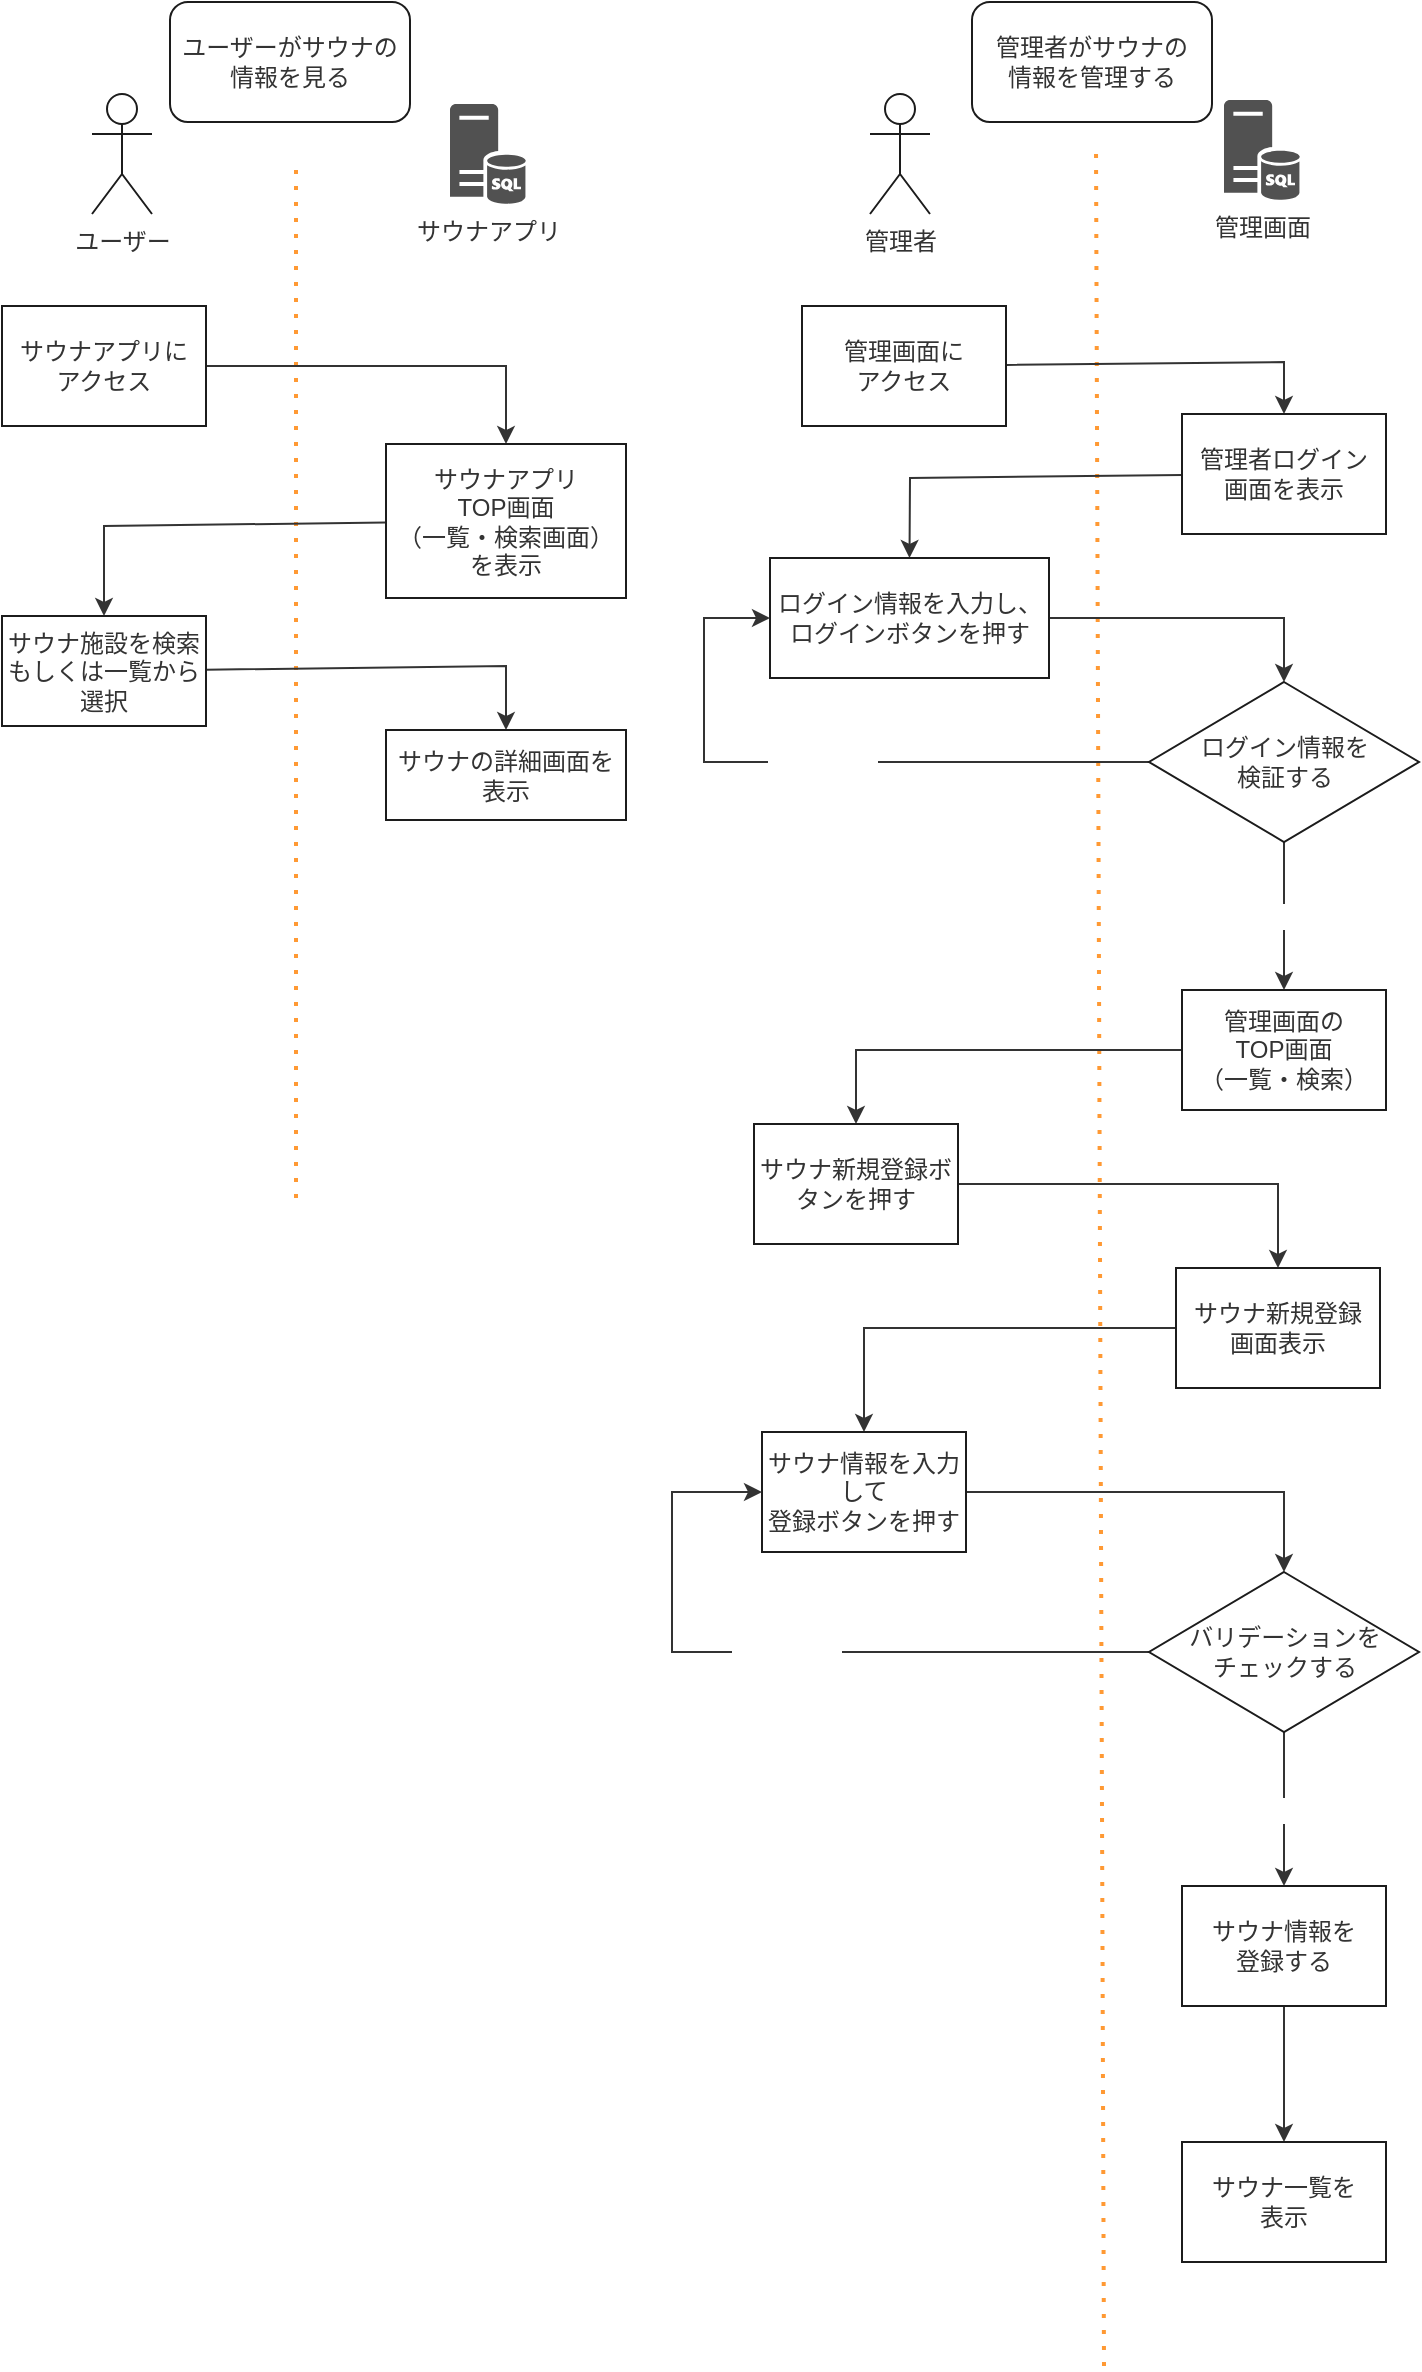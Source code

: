 <mxfile>
    <diagram id="Vhe5JXHIzLZxMB7o1-rx" name="ページ1">
        <mxGraphModel dx="736" dy="626" grid="0" gridSize="10" guides="1" tooltips="1" connect="1" arrows="1" fold="1" page="1" pageScale="1" pageWidth="827" pageHeight="1169" background="#ffffff" math="0" shadow="0">
            <root>
                <mxCell id="0"/>
                <mxCell id="1" parent="0"/>
                <mxCell id="2" value="&lt;font color=&quot;#333333&quot;&gt;ユーザーがサウナの情報を見る&lt;/font&gt;" style="rounded=1;whiteSpace=wrap;html=1;fillColor=#FFFFFF;strokeColor=#1C1C1C;" vertex="1" parent="1">
                    <mxGeometry x="94" y="27" width="120" height="60" as="geometry"/>
                </mxCell>
                <mxCell id="3" value="&lt;font color=&quot;#333333&quot;&gt;管理者がサウナの&lt;br&gt;情報を管理する&lt;/font&gt;" style="rounded=1;whiteSpace=wrap;html=1;fillColor=#FFFFFF;strokeColor=#1C1C1C;" vertex="1" parent="1">
                    <mxGeometry x="495" y="27" width="120" height="60" as="geometry"/>
                </mxCell>
                <mxCell id="4" value="ユーザー" style="shape=umlActor;verticalLabelPosition=bottom;verticalAlign=top;html=1;outlineConnect=0;strokeColor=#1C1C1C;fontColor=#333333;fillColor=#FFFFFF;" vertex="1" parent="1">
                    <mxGeometry x="55" y="73" width="30" height="60" as="geometry"/>
                </mxCell>
                <mxCell id="5" value="サウナアプリ" style="sketch=0;pointerEvents=1;shadow=0;dashed=0;html=1;strokeColor=none;labelPosition=center;verticalLabelPosition=bottom;verticalAlign=top;align=center;fillColor=#515151;shape=mxgraph.mscae.system_center.central_administration_site_sql;fontColor=#333333;" vertex="1" parent="1">
                    <mxGeometry x="234" y="78" width="38" height="50" as="geometry"/>
                </mxCell>
                <mxCell id="6" value="" style="endArrow=none;dashed=1;html=1;dashPattern=1 3;strokeWidth=2;fontColor=#333333;strokeColor=#FF9933;" edge="1" parent="1">
                    <mxGeometry width="50" height="50" relative="1" as="geometry">
                        <mxPoint x="157" y="625" as="sourcePoint"/>
                        <mxPoint x="157" y="111" as="targetPoint"/>
                    </mxGeometry>
                </mxCell>
                <mxCell id="12" style="edgeStyle=none;html=1;entryX=0.5;entryY=0;entryDx=0;entryDy=0;strokeColor=#333333;fontColor=#333333;rounded=0;" edge="1" parent="1" source="7" target="9">
                    <mxGeometry relative="1" as="geometry">
                        <Array as="points">
                            <mxPoint x="262" y="209"/>
                        </Array>
                    </mxGeometry>
                </mxCell>
                <mxCell id="7" value="サウナアプリに&lt;br&gt;アクセス" style="rounded=0;whiteSpace=wrap;html=1;strokeColor=#1C1C1C;fontColor=#333333;fillColor=#FFFFFF;" vertex="1" parent="1">
                    <mxGeometry x="10" y="179" width="102" height="60" as="geometry"/>
                </mxCell>
                <mxCell id="14" style="edgeStyle=none;rounded=0;html=1;entryX=0.5;entryY=0;entryDx=0;entryDy=0;strokeColor=#333333;fontColor=#333333;" edge="1" parent="1" source="9" target="13">
                    <mxGeometry relative="1" as="geometry">
                        <Array as="points">
                            <mxPoint x="61" y="289"/>
                        </Array>
                    </mxGeometry>
                </mxCell>
                <mxCell id="9" value="サウナアプリ&lt;br&gt;TOP画面&lt;br&gt;（一覧・検索画面）&lt;br&gt;を表示" style="rounded=0;whiteSpace=wrap;html=1;strokeColor=#1C1C1C;fontColor=#333333;fillColor=#FFFFFF;" vertex="1" parent="1">
                    <mxGeometry x="202" y="248" width="120" height="77" as="geometry"/>
                </mxCell>
                <mxCell id="16" style="edgeStyle=none;rounded=0;html=1;entryX=0.5;entryY=0;entryDx=0;entryDy=0;strokeColor=#333333;fontColor=#333333;" edge="1" parent="1" source="13" target="15">
                    <mxGeometry relative="1" as="geometry">
                        <Array as="points">
                            <mxPoint x="262" y="359"/>
                        </Array>
                    </mxGeometry>
                </mxCell>
                <mxCell id="13" value="サウナ施設を検索&lt;br&gt;もしくは一覧から&lt;br&gt;選択" style="rounded=0;whiteSpace=wrap;html=1;strokeColor=#1C1C1C;fontColor=#333333;fillColor=#FFFFFF;" vertex="1" parent="1">
                    <mxGeometry x="10" y="334" width="102" height="55" as="geometry"/>
                </mxCell>
                <mxCell id="15" value="サウナの詳細画面を表示" style="rounded=0;whiteSpace=wrap;html=1;strokeColor=#1C1C1C;fontColor=#333333;fillColor=#FFFFFF;" vertex="1" parent="1">
                    <mxGeometry x="202" y="391" width="120" height="45" as="geometry"/>
                </mxCell>
                <mxCell id="18" value="管理者" style="shape=umlActor;verticalLabelPosition=bottom;verticalAlign=top;html=1;outlineConnect=0;strokeColor=#1C1C1C;fontColor=#333333;fillColor=#FFFFFF;" vertex="1" parent="1">
                    <mxGeometry x="444" y="73" width="30" height="60" as="geometry"/>
                </mxCell>
                <mxCell id="19" value="管理画面" style="sketch=0;pointerEvents=1;shadow=0;dashed=0;html=1;strokeColor=none;labelPosition=center;verticalLabelPosition=bottom;verticalAlign=top;align=center;fillColor=#515151;shape=mxgraph.mscae.system_center.central_administration_site_sql;fontColor=#333333;" vertex="1" parent="1">
                    <mxGeometry x="621" y="76" width="38" height="50" as="geometry"/>
                </mxCell>
                <mxCell id="20" value="" style="endArrow=none;dashed=1;html=1;dashPattern=1 3;strokeWidth=2;fontColor=#333333;strokeColor=#FF9933;" edge="1" parent="1">
                    <mxGeometry width="50" height="50" relative="1" as="geometry">
                        <mxPoint x="561" y="1209" as="sourcePoint"/>
                        <mxPoint x="557" y="99" as="targetPoint"/>
                    </mxGeometry>
                </mxCell>
                <mxCell id="24" style="edgeStyle=none;rounded=0;html=1;entryX=0.5;entryY=0;entryDx=0;entryDy=0;strokeColor=#333333;fontColor=#333333;" edge="1" parent="1" source="21" target="23">
                    <mxGeometry relative="1" as="geometry">
                        <Array as="points">
                            <mxPoint x="651" y="207"/>
                        </Array>
                    </mxGeometry>
                </mxCell>
                <mxCell id="21" value="管理画面に&lt;br&gt;アクセス" style="rounded=0;whiteSpace=wrap;html=1;strokeColor=#1C1C1C;fontColor=#333333;fillColor=#FFFFFF;" vertex="1" parent="1">
                    <mxGeometry x="410" y="179" width="102" height="60" as="geometry"/>
                </mxCell>
                <mxCell id="26" style="edgeStyle=none;rounded=0;html=1;entryX=0.5;entryY=0;entryDx=0;entryDy=0;strokeColor=#333333;fontColor=#333333;" edge="1" parent="1" source="23" target="25">
                    <mxGeometry relative="1" as="geometry">
                        <Array as="points">
                            <mxPoint x="464" y="265"/>
                        </Array>
                    </mxGeometry>
                </mxCell>
                <mxCell id="23" value="管理者ログイン&lt;br&gt;画面を表示" style="rounded=0;whiteSpace=wrap;html=1;strokeColor=#1C1C1C;fontColor=#333333;fillColor=#FFFFFF;" vertex="1" parent="1">
                    <mxGeometry x="600" y="233" width="102" height="60" as="geometry"/>
                </mxCell>
                <mxCell id="28" style="edgeStyle=none;rounded=0;html=1;entryX=0.5;entryY=0;entryDx=0;entryDy=0;strokeColor=#333333;fontColor=#333333;" edge="1" parent="1" source="25" target="27">
                    <mxGeometry relative="1" as="geometry">
                        <Array as="points">
                            <mxPoint x="651" y="335"/>
                        </Array>
                    </mxGeometry>
                </mxCell>
                <mxCell id="25" value="ログイン情報を入力し、ログインボタンを押す" style="rounded=0;whiteSpace=wrap;html=1;strokeColor=#1C1C1C;fontColor=#333333;fillColor=#FFFFFF;" vertex="1" parent="1">
                    <mxGeometry x="394" y="305" width="139.5" height="60" as="geometry"/>
                </mxCell>
                <mxCell id="30" value="正しい" style="edgeStyle=none;rounded=0;html=1;entryX=0.5;entryY=0;entryDx=0;entryDy=0;strokeColor=#333333;fontColor=#FFFFFF;" edge="1" parent="1" source="27" target="29">
                    <mxGeometry relative="1" as="geometry">
                        <mxPoint as="offset"/>
                    </mxGeometry>
                </mxCell>
                <mxCell id="32" value="正しくない" style="edgeStyle=none;rounded=0;html=1;entryX=0;entryY=0.5;entryDx=0;entryDy=0;strokeColor=#333333;fontColor=#FFFFFF;" edge="1" parent="1" source="27" target="25">
                    <mxGeometry relative="1" as="geometry">
                        <Array as="points">
                            <mxPoint x="361" y="407"/>
                            <mxPoint x="361" y="335"/>
                        </Array>
                    </mxGeometry>
                </mxCell>
                <mxCell id="27" value="ログイン情報を&lt;br&gt;検証する" style="rhombus;whiteSpace=wrap;html=1;strokeColor=#1C1C1C;fontColor=#333333;fillColor=#FFFFFF;" vertex="1" parent="1">
                    <mxGeometry x="583.5" y="367" width="135" height="80" as="geometry"/>
                </mxCell>
                <mxCell id="35" style="edgeStyle=orthogonalEdgeStyle;rounded=0;html=1;strokeColor=#333333;fontColor=#FFFFFF;" edge="1" parent="1" source="29" target="33">
                    <mxGeometry relative="1" as="geometry"/>
                </mxCell>
                <mxCell id="29" value="管理画面の&lt;br&gt;TOP画面&lt;br&gt;（一覧・検索）" style="rounded=0;whiteSpace=wrap;html=1;strokeColor=#1C1C1C;fontColor=#333333;fillColor=#FFFFFF;" vertex="1" parent="1">
                    <mxGeometry x="600" y="521" width="102" height="60" as="geometry"/>
                </mxCell>
                <mxCell id="38" style="edgeStyle=orthogonalEdgeStyle;rounded=0;html=1;strokeColor=#333333;fontColor=#FFFFFF;" edge="1" parent="1" source="33" target="36">
                    <mxGeometry relative="1" as="geometry"/>
                </mxCell>
                <mxCell id="33" value="サウナ新規登録ボタンを押す" style="rounded=0;whiteSpace=wrap;html=1;strokeColor=#1C1C1C;fontColor=#333333;fillColor=#FFFFFF;" vertex="1" parent="1">
                    <mxGeometry x="386" y="588" width="102" height="60" as="geometry"/>
                </mxCell>
                <mxCell id="42" style="edgeStyle=orthogonalEdgeStyle;rounded=0;html=1;strokeColor=#333333;fontColor=#FFFFFF;" edge="1" parent="1" source="36" target="39">
                    <mxGeometry relative="1" as="geometry"/>
                </mxCell>
                <mxCell id="36" value="サウナ新規登録&lt;br&gt;画面表示" style="rounded=0;whiteSpace=wrap;html=1;strokeColor=#1C1C1C;fontColor=#333333;fillColor=#FFFFFF;" vertex="1" parent="1">
                    <mxGeometry x="597" y="660" width="102" height="60" as="geometry"/>
                </mxCell>
                <mxCell id="43" style="edgeStyle=orthogonalEdgeStyle;rounded=0;html=1;strokeColor=#333333;fontColor=#FFFFFF;" edge="1" parent="1" source="39" target="41">
                    <mxGeometry relative="1" as="geometry"/>
                </mxCell>
                <mxCell id="39" value="サウナ情報を入力して&lt;br&gt;登録ボタンを押す" style="rounded=0;whiteSpace=wrap;html=1;strokeColor=#1C1C1C;fontColor=#333333;fillColor=#FFFFFF;" vertex="1" parent="1">
                    <mxGeometry x="390" y="742" width="102" height="60" as="geometry"/>
                </mxCell>
                <mxCell id="45" value="正しい" style="edgeStyle=orthogonalEdgeStyle;rounded=0;html=1;strokeColor=#333333;fontColor=#FFFFFF;" edge="1" parent="1" source="41" target="44">
                    <mxGeometry relative="1" as="geometry"/>
                </mxCell>
                <mxCell id="46" value="正しくない" style="edgeStyle=orthogonalEdgeStyle;rounded=0;html=1;strokeColor=#333333;fontColor=#FFFFFF;" edge="1" parent="1" source="41" target="39">
                    <mxGeometry relative="1" as="geometry">
                        <Array as="points">
                            <mxPoint x="345" y="852"/>
                            <mxPoint x="345" y="772"/>
                        </Array>
                    </mxGeometry>
                </mxCell>
                <mxCell id="41" value="バリデーションを&lt;br&gt;チェックする" style="rhombus;whiteSpace=wrap;html=1;strokeColor=#1C1C1C;fontColor=#333333;fillColor=#FFFFFF;" vertex="1" parent="1">
                    <mxGeometry x="583.5" y="812" width="135" height="80" as="geometry"/>
                </mxCell>
                <mxCell id="48" style="edgeStyle=orthogonalEdgeStyle;rounded=0;html=1;strokeColor=#333333;fontColor=#FFFFFF;" edge="1" parent="1" source="44" target="47">
                    <mxGeometry relative="1" as="geometry"/>
                </mxCell>
                <mxCell id="44" value="サウナ情報を&lt;br&gt;登録する" style="rounded=0;whiteSpace=wrap;html=1;strokeColor=#1C1C1C;fontColor=#333333;fillColor=#FFFFFF;" vertex="1" parent="1">
                    <mxGeometry x="600" y="969" width="102" height="60" as="geometry"/>
                </mxCell>
                <mxCell id="47" value="サウナ一覧を&lt;br&gt;表示" style="rounded=0;whiteSpace=wrap;html=1;strokeColor=#1C1C1C;fontColor=#333333;fillColor=#FFFFFF;" vertex="1" parent="1">
                    <mxGeometry x="600" y="1097" width="102" height="60" as="geometry"/>
                </mxCell>
            </root>
        </mxGraphModel>
    </diagram>
</mxfile>